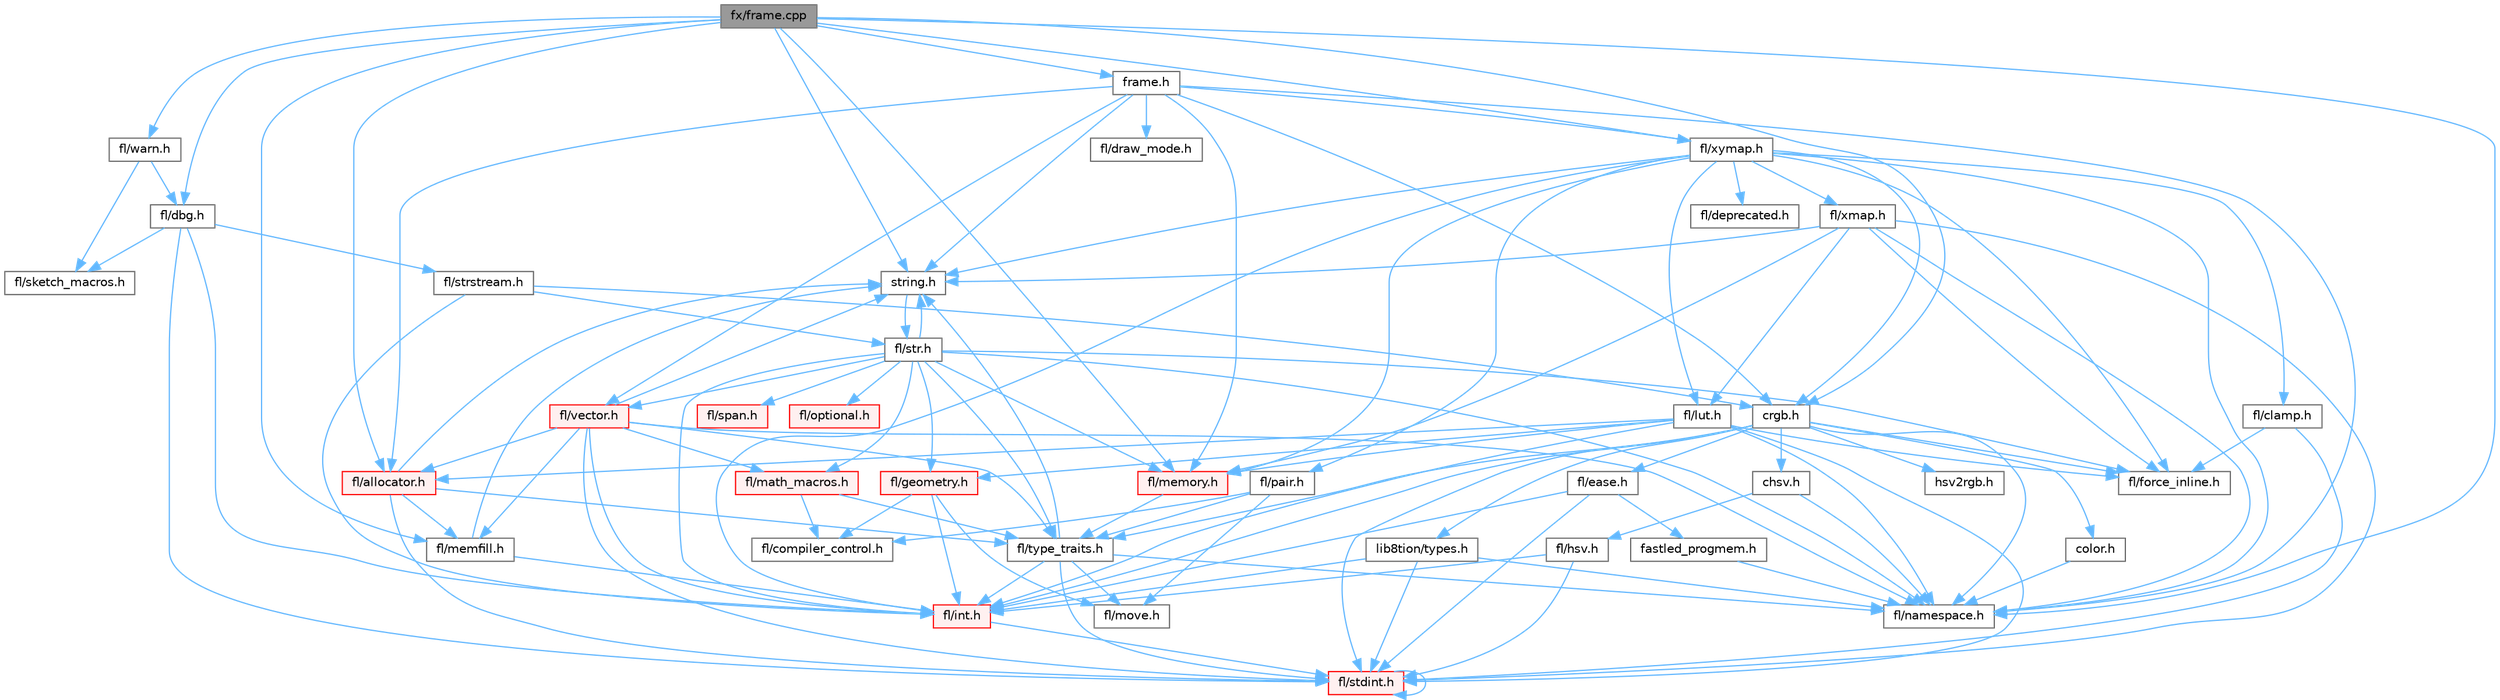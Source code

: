 digraph "fx/frame.cpp"
{
 // INTERACTIVE_SVG=YES
 // LATEX_PDF_SIZE
  bgcolor="transparent";
  edge [fontname=Helvetica,fontsize=10,labelfontname=Helvetica,labelfontsize=10];
  node [fontname=Helvetica,fontsize=10,shape=box,height=0.2,width=0.4];
  Node1 [id="Node000001",label="fx/frame.cpp",height=0.2,width=0.4,color="gray40", fillcolor="grey60", style="filled", fontcolor="black",tooltip=" "];
  Node1 -> Node2 [id="edge1_Node000001_Node000002",color="steelblue1",style="solid",tooltip=" "];
  Node2 [id="Node000002",label="string.h",height=0.2,width=0.4,color="grey40", fillcolor="white", style="filled",URL="$da/d66/string_8h.html",tooltip=" "];
  Node2 -> Node3 [id="edge2_Node000002_Node000003",color="steelblue1",style="solid",tooltip=" "];
  Node3 [id="Node000003",label="fl/str.h",height=0.2,width=0.4,color="grey40", fillcolor="white", style="filled",URL="$d1/d93/str_8h.html",tooltip=" "];
  Node3 -> Node4 [id="edge3_Node000003_Node000004",color="steelblue1",style="solid",tooltip=" "];
  Node4 [id="Node000004",label="fl/int.h",height=0.2,width=0.4,color="red", fillcolor="#FFF0F0", style="filled",URL="$d3/d7e/int_8h.html",tooltip=" "];
  Node4 -> Node5 [id="edge4_Node000004_Node000005",color="steelblue1",style="solid",tooltip=" "];
  Node5 [id="Node000005",label="fl/stdint.h",height=0.2,width=0.4,color="red", fillcolor="#FFF0F0", style="filled",URL="$df/dd8/stdint_8h.html",tooltip=" "];
  Node5 -> Node5 [id="edge5_Node000005_Node000005",color="steelblue1",style="solid",tooltip=" "];
  Node3 -> Node2 [id="edge6_Node000003_Node000002",color="steelblue1",style="solid",tooltip=" "];
  Node3 -> Node8 [id="edge7_Node000003_Node000008",color="steelblue1",style="solid",tooltip=" "];
  Node8 [id="Node000008",label="fl/geometry.h",height=0.2,width=0.4,color="red", fillcolor="#FFF0F0", style="filled",URL="$d4/d67/geometry_8h.html",tooltip=" "];
  Node8 -> Node4 [id="edge8_Node000008_Node000004",color="steelblue1",style="solid",tooltip=" "];
  Node8 -> Node15 [id="edge9_Node000008_Node000015",color="steelblue1",style="solid",tooltip=" "];
  Node15 [id="Node000015",label="fl/compiler_control.h",height=0.2,width=0.4,color="grey40", fillcolor="white", style="filled",URL="$d4/d54/compiler__control_8h.html",tooltip=" "];
  Node8 -> Node18 [id="edge10_Node000008_Node000018",color="steelblue1",style="solid",tooltip=" "];
  Node18 [id="Node000018",label="fl/move.h",height=0.2,width=0.4,color="grey40", fillcolor="white", style="filled",URL="$d9/d83/move_8h.html",tooltip=" "];
  Node3 -> Node14 [id="edge11_Node000003_Node000014",color="steelblue1",style="solid",tooltip=" "];
  Node14 [id="Node000014",label="fl/math_macros.h",height=0.2,width=0.4,color="red", fillcolor="#FFF0F0", style="filled",URL="$d8/db8/math__macros_8h.html",tooltip=" "];
  Node14 -> Node15 [id="edge12_Node000014_Node000015",color="steelblue1",style="solid",tooltip=" "];
  Node14 -> Node16 [id="edge13_Node000014_Node000016",color="steelblue1",style="solid",tooltip=" "];
  Node16 [id="Node000016",label="fl/type_traits.h",height=0.2,width=0.4,color="grey40", fillcolor="white", style="filled",URL="$df/d63/type__traits_8h.html",tooltip=" "];
  Node16 -> Node2 [id="edge14_Node000016_Node000002",color="steelblue1",style="solid",tooltip=" "];
  Node16 -> Node5 [id="edge15_Node000016_Node000005",color="steelblue1",style="solid",tooltip=" "];
  Node16 -> Node17 [id="edge16_Node000016_Node000017",color="steelblue1",style="solid",tooltip=" "];
  Node17 [id="Node000017",label="fl/namespace.h",height=0.2,width=0.4,color="grey40", fillcolor="white", style="filled",URL="$df/d2a/namespace_8h.html",tooltip="Implements the FastLED namespace macros."];
  Node16 -> Node18 [id="edge17_Node000016_Node000018",color="steelblue1",style="solid",tooltip=" "];
  Node16 -> Node4 [id="edge18_Node000016_Node000004",color="steelblue1",style="solid",tooltip=" "];
  Node3 -> Node17 [id="edge19_Node000003_Node000017",color="steelblue1",style="solid",tooltip=" "];
  Node3 -> Node19 [id="edge20_Node000003_Node000019",color="steelblue1",style="solid",tooltip=" "];
  Node19 [id="Node000019",label="fl/memory.h",height=0.2,width=0.4,color="red", fillcolor="#FFF0F0", style="filled",URL="$dc/d18/memory_8h.html",tooltip=" "];
  Node19 -> Node16 [id="edge21_Node000019_Node000016",color="steelblue1",style="solid",tooltip=" "];
  Node3 -> Node45 [id="edge22_Node000003_Node000045",color="steelblue1",style="solid",tooltip=" "];
  Node45 [id="Node000045",label="fl/optional.h",height=0.2,width=0.4,color="red", fillcolor="#FFF0F0", style="filled",URL="$dc/d62/optional_8h.html",tooltip=" "];
  Node3 -> Node16 [id="edge23_Node000003_Node000016",color="steelblue1",style="solid",tooltip=" "];
  Node3 -> Node46 [id="edge24_Node000003_Node000046",color="steelblue1",style="solid",tooltip=" "];
  Node46 [id="Node000046",label="fl/vector.h",height=0.2,width=0.4,color="red", fillcolor="#FFF0F0", style="filled",URL="$d6/d68/vector_8h.html",tooltip=" "];
  Node46 -> Node5 [id="edge25_Node000046_Node000005",color="steelblue1",style="solid",tooltip=" "];
  Node46 -> Node4 [id="edge26_Node000046_Node000004",color="steelblue1",style="solid",tooltip=" "];
  Node46 -> Node2 [id="edge27_Node000046_Node000002",color="steelblue1",style="solid",tooltip=" "];
  Node46 -> Node14 [id="edge28_Node000046_Node000014",color="steelblue1",style="solid",tooltip=" "];
  Node46 -> Node31 [id="edge29_Node000046_Node000031",color="steelblue1",style="solid",tooltip=" "];
  Node31 [id="Node000031",label="fl/memfill.h",height=0.2,width=0.4,color="grey40", fillcolor="white", style="filled",URL="$d0/dda/memfill_8h.html",tooltip=" "];
  Node31 -> Node2 [id="edge30_Node000031_Node000002",color="steelblue1",style="solid",tooltip=" "];
  Node31 -> Node4 [id="edge31_Node000031_Node000004",color="steelblue1",style="solid",tooltip=" "];
  Node46 -> Node17 [id="edge32_Node000046_Node000017",color="steelblue1",style="solid",tooltip=" "];
  Node46 -> Node28 [id="edge33_Node000046_Node000028",color="steelblue1",style="solid",tooltip=" "];
  Node28 [id="Node000028",label="fl/allocator.h",height=0.2,width=0.4,color="red", fillcolor="#FFF0F0", style="filled",URL="$da/da9/allocator_8h.html",tooltip=" "];
  Node28 -> Node2 [id="edge34_Node000028_Node000002",color="steelblue1",style="solid",tooltip=" "];
  Node28 -> Node31 [id="edge35_Node000028_Node000031",color="steelblue1",style="solid",tooltip=" "];
  Node28 -> Node16 [id="edge36_Node000028_Node000016",color="steelblue1",style="solid",tooltip=" "];
  Node28 -> Node5 [id="edge37_Node000028_Node000005",color="steelblue1",style="solid",tooltip=" "];
  Node46 -> Node16 [id="edge38_Node000046_Node000016",color="steelblue1",style="solid",tooltip=" "];
  Node3 -> Node49 [id="edge39_Node000003_Node000049",color="steelblue1",style="solid",tooltip=" "];
  Node49 [id="Node000049",label="fl/span.h",height=0.2,width=0.4,color="red", fillcolor="#FFF0F0", style="filled",URL="$d4/d7a/span_8h.html",tooltip=" "];
  Node3 -> Node12 [id="edge40_Node000003_Node000012",color="steelblue1",style="solid",tooltip=" "];
  Node12 [id="Node000012",label="fl/force_inline.h",height=0.2,width=0.4,color="grey40", fillcolor="white", style="filled",URL="$d4/d64/force__inline_8h.html",tooltip=" "];
  Node1 -> Node51 [id="edge41_Node000001_Node000051",color="steelblue1",style="solid",tooltip=" "];
  Node51 [id="Node000051",label="crgb.h",height=0.2,width=0.4,color="grey40", fillcolor="white", style="filled",URL="$db/dd1/crgb_8h.html",tooltip="Defines the red, green, and blue (RGB) pixel struct."];
  Node51 -> Node5 [id="edge42_Node000051_Node000005",color="steelblue1",style="solid",tooltip=" "];
  Node51 -> Node4 [id="edge43_Node000051_Node000004",color="steelblue1",style="solid",tooltip=" "];
  Node51 -> Node52 [id="edge44_Node000051_Node000052",color="steelblue1",style="solid",tooltip=" "];
  Node52 [id="Node000052",label="chsv.h",height=0.2,width=0.4,color="grey40", fillcolor="white", style="filled",URL="$d8/dd0/chsv_8h.html",tooltip="Defines the hue, saturation, and value (HSV) pixel struct."];
  Node52 -> Node53 [id="edge45_Node000052_Node000053",color="steelblue1",style="solid",tooltip=" "];
  Node53 [id="Node000053",label="fl/hsv.h",height=0.2,width=0.4,color="grey40", fillcolor="white", style="filled",URL="$d2/d4f/hsv_8h.html",tooltip="Defines the hue, saturation, and value (HSV) pixel struct."];
  Node53 -> Node5 [id="edge46_Node000053_Node000005",color="steelblue1",style="solid",tooltip=" "];
  Node53 -> Node4 [id="edge47_Node000053_Node000004",color="steelblue1",style="solid",tooltip=" "];
  Node52 -> Node17 [id="edge48_Node000052_Node000017",color="steelblue1",style="solid",tooltip=" "];
  Node51 -> Node17 [id="edge49_Node000051_Node000017",color="steelblue1",style="solid",tooltip=" "];
  Node51 -> Node54 [id="edge50_Node000051_Node000054",color="steelblue1",style="solid",tooltip=" "];
  Node54 [id="Node000054",label="color.h",height=0.2,width=0.4,color="grey40", fillcolor="white", style="filled",URL="$d2/d6b/src_2color_8h.html",tooltip="Contains definitions for color correction and temperature."];
  Node54 -> Node17 [id="edge51_Node000054_Node000017",color="steelblue1",style="solid",tooltip=" "];
  Node51 -> Node55 [id="edge52_Node000051_Node000055",color="steelblue1",style="solid",tooltip=" "];
  Node55 [id="Node000055",label="lib8tion/types.h",height=0.2,width=0.4,color="grey40", fillcolor="white", style="filled",URL="$d9/ddf/lib8tion_2types_8h.html",tooltip="Defines fractional types used for lib8tion functions."];
  Node55 -> Node5 [id="edge53_Node000055_Node000005",color="steelblue1",style="solid",tooltip=" "];
  Node55 -> Node4 [id="edge54_Node000055_Node000004",color="steelblue1",style="solid",tooltip=" "];
  Node55 -> Node17 [id="edge55_Node000055_Node000017",color="steelblue1",style="solid",tooltip=" "];
  Node51 -> Node12 [id="edge56_Node000051_Node000012",color="steelblue1",style="solid",tooltip=" "];
  Node51 -> Node16 [id="edge57_Node000051_Node000016",color="steelblue1",style="solid",tooltip=" "];
  Node51 -> Node56 [id="edge58_Node000051_Node000056",color="steelblue1",style="solid",tooltip=" "];
  Node56 [id="Node000056",label="hsv2rgb.h",height=0.2,width=0.4,color="grey40", fillcolor="white", style="filled",URL="$de/d9a/hsv2rgb_8h.html",tooltip="Functions to convert from the HSV colorspace to the RGB colorspace."];
  Node51 -> Node57 [id="edge59_Node000051_Node000057",color="steelblue1",style="solid",tooltip=" "];
  Node57 [id="Node000057",label="fl/ease.h",height=0.2,width=0.4,color="grey40", fillcolor="white", style="filled",URL="$db/d19/ease_8h.html",tooltip=" "];
  Node57 -> Node5 [id="edge60_Node000057_Node000005",color="steelblue1",style="solid",tooltip=" "];
  Node57 -> Node4 [id="edge61_Node000057_Node000004",color="steelblue1",style="solid",tooltip=" "];
  Node57 -> Node58 [id="edge62_Node000057_Node000058",color="steelblue1",style="solid",tooltip=" "];
  Node58 [id="Node000058",label="fastled_progmem.h",height=0.2,width=0.4,color="grey40", fillcolor="white", style="filled",URL="$df/dab/fastled__progmem_8h.html",tooltip="Wrapper definitions to allow seamless use of PROGMEM in environments that have it."];
  Node58 -> Node17 [id="edge63_Node000058_Node000017",color="steelblue1",style="solid",tooltip=" "];
  Node1 -> Node28 [id="edge64_Node000001_Node000028",color="steelblue1",style="solid",tooltip=" "];
  Node1 -> Node59 [id="edge65_Node000001_Node000059",color="steelblue1",style="solid",tooltip=" "];
  Node59 [id="Node000059",label="fl/dbg.h",height=0.2,width=0.4,color="grey40", fillcolor="white", style="filled",URL="$d6/d01/dbg_8h.html",tooltip=" "];
  Node59 -> Node60 [id="edge66_Node000059_Node000060",color="steelblue1",style="solid",tooltip=" "];
  Node60 [id="Node000060",label="fl/strstream.h",height=0.2,width=0.4,color="grey40", fillcolor="white", style="filled",URL="$d8/d00/strstream_8h.html",tooltip=" "];
  Node60 -> Node4 [id="edge67_Node000060_Node000004",color="steelblue1",style="solid",tooltip=" "];
  Node60 -> Node3 [id="edge68_Node000060_Node000003",color="steelblue1",style="solid",tooltip=" "];
  Node60 -> Node51 [id="edge69_Node000060_Node000051",color="steelblue1",style="solid",tooltip=" "];
  Node59 -> Node61 [id="edge70_Node000059_Node000061",color="steelblue1",style="solid",tooltip=" "];
  Node61 [id="Node000061",label="fl/sketch_macros.h",height=0.2,width=0.4,color="grey40", fillcolor="white", style="filled",URL="$d1/dbc/sketch__macros_8h.html",tooltip=" "];
  Node59 -> Node4 [id="edge71_Node000059_Node000004",color="steelblue1",style="solid",tooltip=" "];
  Node59 -> Node5 [id="edge72_Node000059_Node000005",color="steelblue1",style="solid",tooltip=" "];
  Node1 -> Node17 [id="edge73_Node000001_Node000017",color="steelblue1",style="solid",tooltip=" "];
  Node1 -> Node19 [id="edge74_Node000001_Node000019",color="steelblue1",style="solid",tooltip=" "];
  Node1 -> Node62 [id="edge75_Node000001_Node000062",color="steelblue1",style="solid",tooltip=" "];
  Node62 [id="Node000062",label="fl/warn.h",height=0.2,width=0.4,color="grey40", fillcolor="white", style="filled",URL="$de/d77/warn_8h.html",tooltip=" "];
  Node62 -> Node59 [id="edge76_Node000062_Node000059",color="steelblue1",style="solid",tooltip=" "];
  Node62 -> Node61 [id="edge77_Node000062_Node000061",color="steelblue1",style="solid",tooltip=" "];
  Node1 -> Node63 [id="edge78_Node000001_Node000063",color="steelblue1",style="solid",tooltip=" "];
  Node63 [id="Node000063",label="fl/xymap.h",height=0.2,width=0.4,color="grey40", fillcolor="white", style="filled",URL="$da/d61/xymap_8h.html",tooltip=" "];
  Node63 -> Node4 [id="edge79_Node000063_Node000004",color="steelblue1",style="solid",tooltip=" "];
  Node63 -> Node17 [id="edge80_Node000063_Node000017",color="steelblue1",style="solid",tooltip=" "];
  Node63 -> Node12 [id="edge81_Node000063_Node000012",color="steelblue1",style="solid",tooltip=" "];
  Node63 -> Node64 [id="edge82_Node000063_Node000064",color="steelblue1",style="solid",tooltip=" "];
  Node64 [id="Node000064",label="fl/pair.h",height=0.2,width=0.4,color="grey40", fillcolor="white", style="filled",URL="$d3/d41/pair_8h.html",tooltip=" "];
  Node64 -> Node18 [id="edge83_Node000064_Node000018",color="steelblue1",style="solid",tooltip=" "];
  Node64 -> Node15 [id="edge84_Node000064_Node000015",color="steelblue1",style="solid",tooltip=" "];
  Node64 -> Node16 [id="edge85_Node000064_Node000016",color="steelblue1",style="solid",tooltip=" "];
  Node63 -> Node2 [id="edge86_Node000063_Node000002",color="steelblue1",style="solid",tooltip=" "];
  Node63 -> Node51 [id="edge87_Node000063_Node000051",color="steelblue1",style="solid",tooltip=" "];
  Node63 -> Node11 [id="edge88_Node000063_Node000011",color="steelblue1",style="solid",tooltip=" "];
  Node11 [id="Node000011",label="fl/clamp.h",height=0.2,width=0.4,color="grey40", fillcolor="white", style="filled",URL="$d6/dd3/clamp_8h.html",tooltip=" "];
  Node11 -> Node5 [id="edge89_Node000011_Node000005",color="steelblue1",style="solid",tooltip=" "];
  Node11 -> Node12 [id="edge90_Node000011_Node000012",color="steelblue1",style="solid",tooltip=" "];
  Node63 -> Node65 [id="edge91_Node000063_Node000065",color="steelblue1",style="solid",tooltip=" "];
  Node65 [id="Node000065",label="fl/lut.h",height=0.2,width=0.4,color="grey40", fillcolor="white", style="filled",URL="$db/d54/lut_8h.html",tooltip=" "];
  Node65 -> Node28 [id="edge92_Node000065_Node000028",color="steelblue1",style="solid",tooltip=" "];
  Node65 -> Node12 [id="edge93_Node000065_Node000012",color="steelblue1",style="solid",tooltip=" "];
  Node65 -> Node19 [id="edge94_Node000065_Node000019",color="steelblue1",style="solid",tooltip=" "];
  Node65 -> Node5 [id="edge95_Node000065_Node000005",color="steelblue1",style="solid",tooltip=" "];
  Node65 -> Node4 [id="edge96_Node000065_Node000004",color="steelblue1",style="solid",tooltip=" "];
  Node65 -> Node8 [id="edge97_Node000065_Node000008",color="steelblue1",style="solid",tooltip=" "];
  Node65 -> Node17 [id="edge98_Node000065_Node000017",color="steelblue1",style="solid",tooltip=" "];
  Node63 -> Node19 [id="edge99_Node000063_Node000019",color="steelblue1",style="solid",tooltip=" "];
  Node63 -> Node37 [id="edge100_Node000063_Node000037",color="steelblue1",style="solid",tooltip=" "];
  Node37 [id="Node000037",label="fl/deprecated.h",height=0.2,width=0.4,color="grey40", fillcolor="white", style="filled",URL="$d4/dce/deprecated_8h.html",tooltip=" "];
  Node63 -> Node66 [id="edge101_Node000063_Node000066",color="steelblue1",style="solid",tooltip=" "];
  Node66 [id="Node000066",label="fl/xmap.h",height=0.2,width=0.4,color="grey40", fillcolor="white", style="filled",URL="$dd/dcc/xmap_8h.html",tooltip=" "];
  Node66 -> Node5 [id="edge102_Node000066_Node000005",color="steelblue1",style="solid",tooltip=" "];
  Node66 -> Node2 [id="edge103_Node000066_Node000002",color="steelblue1",style="solid",tooltip=" "];
  Node66 -> Node12 [id="edge104_Node000066_Node000012",color="steelblue1",style="solid",tooltip=" "];
  Node66 -> Node65 [id="edge105_Node000066_Node000065",color="steelblue1",style="solid",tooltip=" "];
  Node66 -> Node19 [id="edge106_Node000066_Node000019",color="steelblue1",style="solid",tooltip=" "];
  Node66 -> Node17 [id="edge107_Node000066_Node000017",color="steelblue1",style="solid",tooltip=" "];
  Node1 -> Node67 [id="edge108_Node000001_Node000067",color="steelblue1",style="solid",tooltip=" "];
  Node67 [id="Node000067",label="frame.h",height=0.2,width=0.4,color="grey40", fillcolor="white", style="filled",URL="$df/d7d/frame_8h.html",tooltip=" "];
  Node67 -> Node2 [id="edge109_Node000067_Node000002",color="steelblue1",style="solid",tooltip=" "];
  Node67 -> Node51 [id="edge110_Node000067_Node000051",color="steelblue1",style="solid",tooltip=" "];
  Node67 -> Node17 [id="edge111_Node000067_Node000017",color="steelblue1",style="solid",tooltip=" "];
  Node67 -> Node19 [id="edge112_Node000067_Node000019",color="steelblue1",style="solid",tooltip=" "];
  Node67 -> Node63 [id="edge113_Node000067_Node000063",color="steelblue1",style="solid",tooltip=" "];
  Node67 -> Node46 [id="edge114_Node000067_Node000046",color="steelblue1",style="solid",tooltip=" "];
  Node67 -> Node28 [id="edge115_Node000067_Node000028",color="steelblue1",style="solid",tooltip=" "];
  Node67 -> Node68 [id="edge116_Node000067_Node000068",color="steelblue1",style="solid",tooltip=" "];
  Node68 [id="Node000068",label="fl/draw_mode.h",height=0.2,width=0.4,color="grey40", fillcolor="white", style="filled",URL="$d9/d35/draw__mode_8h.html",tooltip=" "];
  Node1 -> Node31 [id="edge117_Node000001_Node000031",color="steelblue1",style="solid",tooltip=" "];
}
